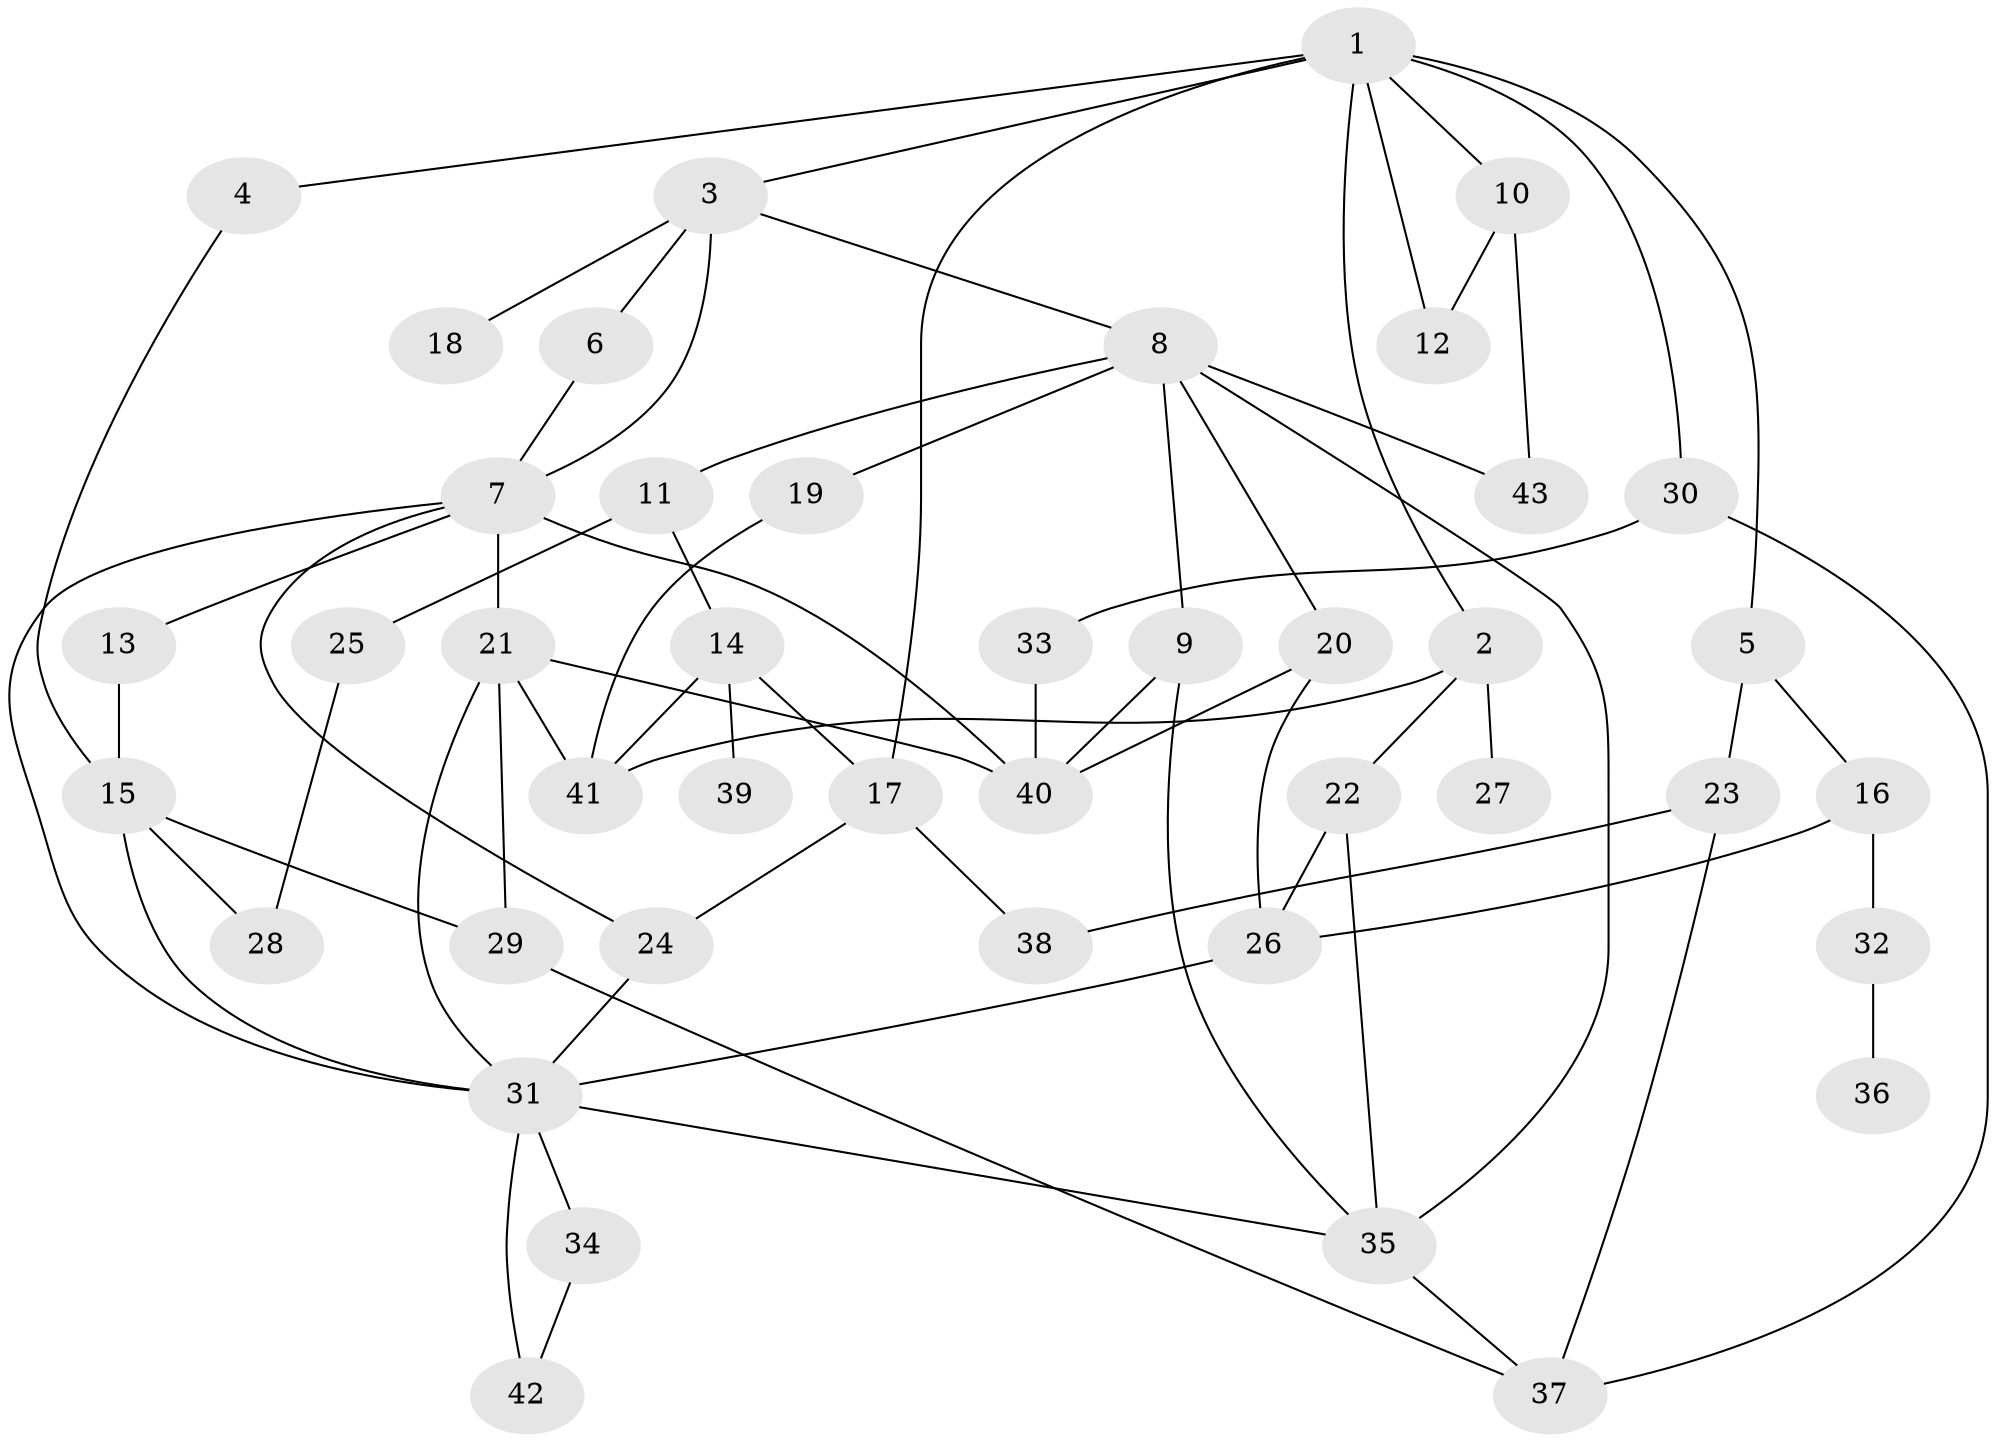 // original degree distribution, {8: 0.03529411764705882, 4: 0.16470588235294117, 6: 0.011764705882352941, 3: 0.25882352941176473, 2: 0.29411764705882354, 5: 0.023529411764705882, 1: 0.21176470588235294}
// Generated by graph-tools (version 1.1) at 2025/34/03/09/25 02:34:03]
// undirected, 43 vertices, 71 edges
graph export_dot {
graph [start="1"]
  node [color=gray90,style=filled];
  1;
  2;
  3;
  4;
  5;
  6;
  7;
  8;
  9;
  10;
  11;
  12;
  13;
  14;
  15;
  16;
  17;
  18;
  19;
  20;
  21;
  22;
  23;
  24;
  25;
  26;
  27;
  28;
  29;
  30;
  31;
  32;
  33;
  34;
  35;
  36;
  37;
  38;
  39;
  40;
  41;
  42;
  43;
  1 -- 2 [weight=1.0];
  1 -- 3 [weight=1.0];
  1 -- 4 [weight=1.0];
  1 -- 5 [weight=1.0];
  1 -- 10 [weight=1.0];
  1 -- 12 [weight=1.0];
  1 -- 17 [weight=1.0];
  1 -- 30 [weight=1.0];
  2 -- 22 [weight=1.0];
  2 -- 27 [weight=1.0];
  2 -- 41 [weight=1.0];
  3 -- 6 [weight=1.0];
  3 -- 7 [weight=1.0];
  3 -- 8 [weight=1.0];
  3 -- 18 [weight=1.0];
  4 -- 15 [weight=1.0];
  5 -- 16 [weight=1.0];
  5 -- 23 [weight=2.0];
  6 -- 7 [weight=1.0];
  7 -- 13 [weight=1.0];
  7 -- 21 [weight=1.0];
  7 -- 24 [weight=1.0];
  7 -- 31 [weight=1.0];
  7 -- 40 [weight=1.0];
  8 -- 9 [weight=1.0];
  8 -- 11 [weight=1.0];
  8 -- 19 [weight=1.0];
  8 -- 20 [weight=1.0];
  8 -- 35 [weight=1.0];
  8 -- 43 [weight=1.0];
  9 -- 35 [weight=1.0];
  9 -- 40 [weight=2.0];
  10 -- 12 [weight=1.0];
  10 -- 43 [weight=1.0];
  11 -- 14 [weight=1.0];
  11 -- 25 [weight=1.0];
  13 -- 15 [weight=1.0];
  14 -- 17 [weight=1.0];
  14 -- 39 [weight=1.0];
  14 -- 41 [weight=1.0];
  15 -- 28 [weight=1.0];
  15 -- 29 [weight=1.0];
  15 -- 31 [weight=1.0];
  16 -- 26 [weight=1.0];
  16 -- 32 [weight=1.0];
  17 -- 24 [weight=1.0];
  17 -- 38 [weight=1.0];
  19 -- 41 [weight=1.0];
  20 -- 26 [weight=1.0];
  20 -- 40 [weight=1.0];
  21 -- 29 [weight=1.0];
  21 -- 31 [weight=1.0];
  21 -- 40 [weight=1.0];
  21 -- 41 [weight=1.0];
  22 -- 26 [weight=1.0];
  22 -- 35 [weight=1.0];
  23 -- 37 [weight=1.0];
  23 -- 38 [weight=2.0];
  24 -- 31 [weight=1.0];
  25 -- 28 [weight=1.0];
  26 -- 31 [weight=1.0];
  29 -- 37 [weight=1.0];
  30 -- 33 [weight=1.0];
  30 -- 37 [weight=1.0];
  31 -- 34 [weight=1.0];
  31 -- 35 [weight=1.0];
  31 -- 42 [weight=1.0];
  32 -- 36 [weight=1.0];
  33 -- 40 [weight=1.0];
  34 -- 42 [weight=1.0];
  35 -- 37 [weight=1.0];
}
